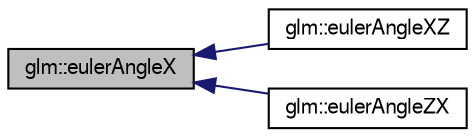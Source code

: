 digraph G
{
  bgcolor="transparent";
  edge [fontname="FreeSans",fontsize=10,labelfontname="FreeSans",labelfontsize=10];
  node [fontname="FreeSans",fontsize=10,shape=record];
  rankdir=LR;
  Node1 [label="glm::eulerAngleX",height=0.2,width=0.4,color="black", fillcolor="grey75", style="filled" fontcolor="black"];
  Node1 -> Node2 [dir=back,color="midnightblue",fontsize=10,style="solid"];
  Node2 [label="glm::eulerAngleXZ",height=0.2,width=0.4,color="black",URL="$group__gtx__euler__angles.html#g9b63e52fda0b7773c50bbf3c310bdcf2"];
  Node1 -> Node3 [dir=back,color="midnightblue",fontsize=10,style="solid"];
  Node3 [label="glm::eulerAngleZX",height=0.2,width=0.4,color="black",URL="$group__gtx__euler__angles.html#g3709f9eb45b49ecf41d42bec91c031fa"];
}
